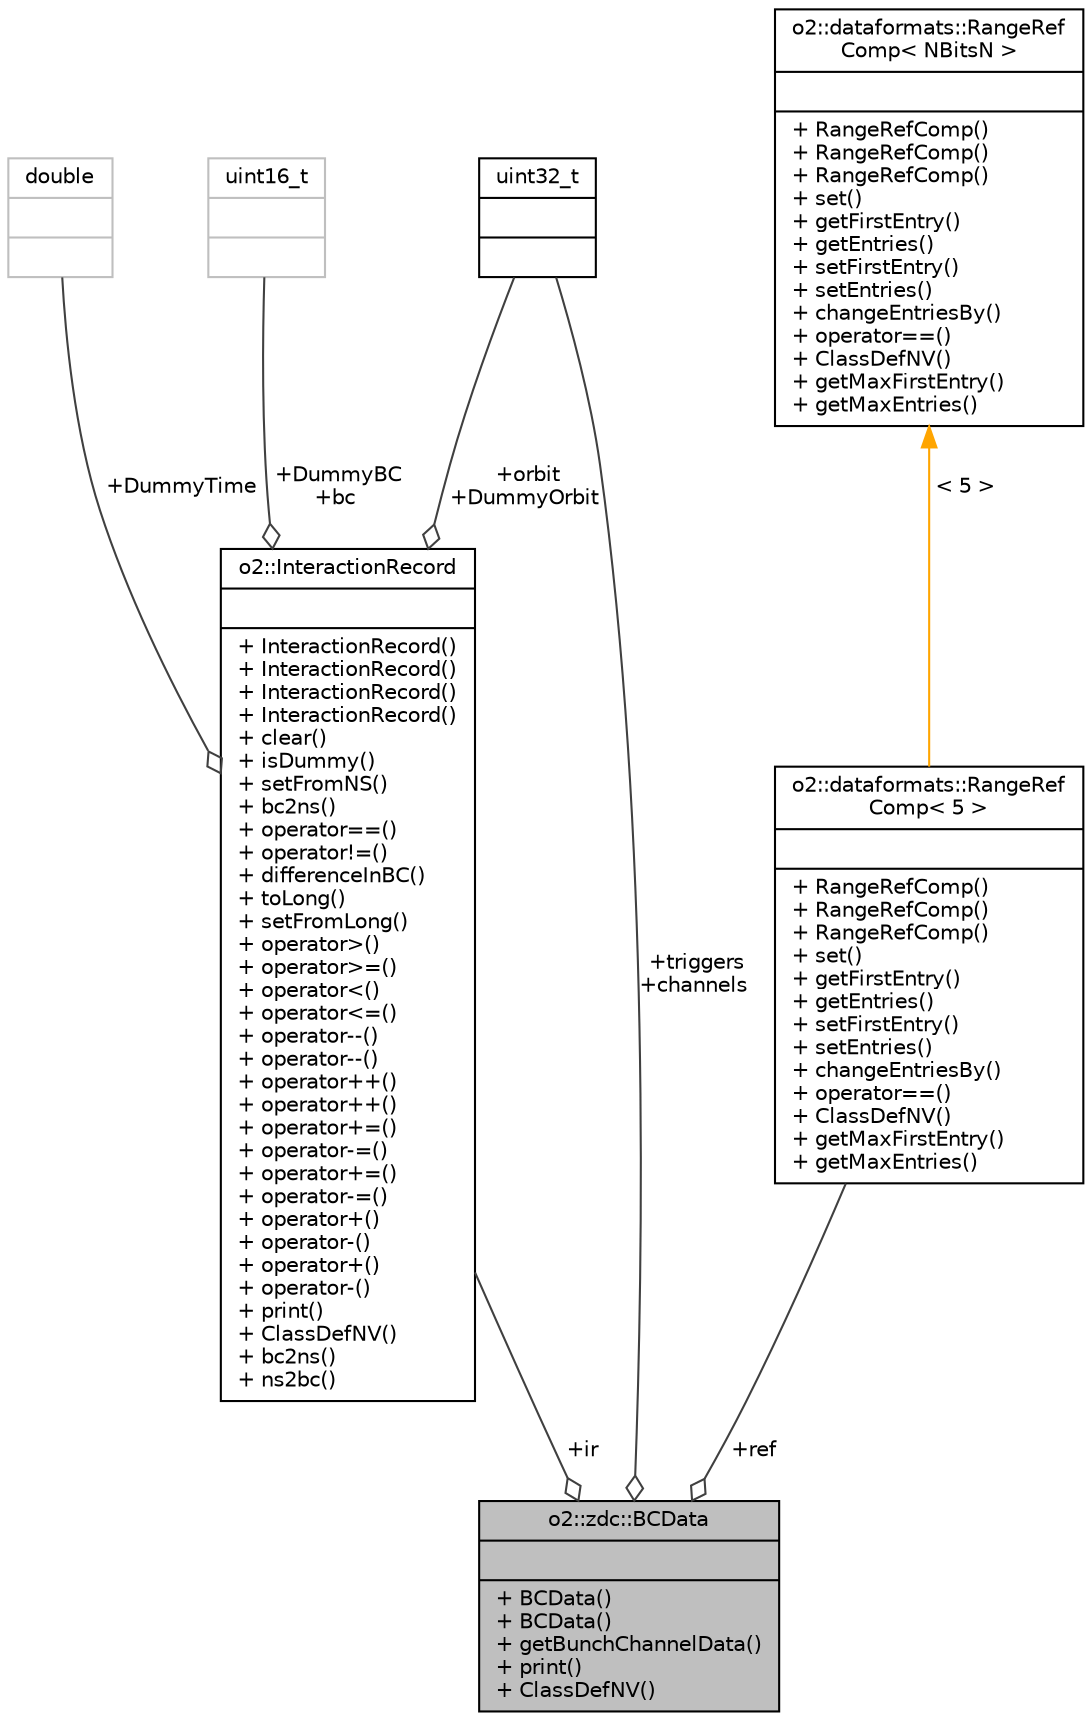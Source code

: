 digraph "o2::zdc::BCData"
{
 // INTERACTIVE_SVG=YES
  bgcolor="transparent";
  edge [fontname="Helvetica",fontsize="10",labelfontname="Helvetica",labelfontsize="10"];
  node [fontname="Helvetica",fontsize="10",shape=record];
  Node1 [label="{o2::zdc::BCData\n||+ BCData()\l+ BCData()\l+ getBunchChannelData()\l+ print()\l+ ClassDefNV()\l}",height=0.2,width=0.4,color="black", fillcolor="grey75", style="filled", fontcolor="black"];
  Node2 -> Node1 [color="grey25",fontsize="10",style="solid",label=" +ir" ,arrowhead="odiamond",fontname="Helvetica"];
  Node2 [label="{o2::InteractionRecord\n||+ InteractionRecord()\l+ InteractionRecord()\l+ InteractionRecord()\l+ InteractionRecord()\l+ clear()\l+ isDummy()\l+ setFromNS()\l+ bc2ns()\l+ operator==()\l+ operator!=()\l+ differenceInBC()\l+ toLong()\l+ setFromLong()\l+ operator\>()\l+ operator\>=()\l+ operator\<()\l+ operator\<=()\l+ operator--()\l+ operator--()\l+ operator++()\l+ operator++()\l+ operator+=()\l+ operator-=()\l+ operator+=()\l+ operator-=()\l+ operator+()\l+ operator-()\l+ operator+()\l+ operator-()\l+ print()\l+ ClassDefNV()\l+ bc2ns()\l+ ns2bc()\l}",height=0.2,width=0.4,color="black",URL="$d1/d21/structo2_1_1InteractionRecord.html"];
  Node3 -> Node2 [color="grey25",fontsize="10",style="solid",label=" +DummyTime" ,arrowhead="odiamond",fontname="Helvetica"];
  Node3 [label="{double\n||}",height=0.2,width=0.4,color="grey75"];
  Node4 -> Node2 [color="grey25",fontsize="10",style="solid",label=" +DummyBC\n+bc" ,arrowhead="odiamond",fontname="Helvetica"];
  Node4 [label="{uint16_t\n||}",height=0.2,width=0.4,color="grey75"];
  Node5 -> Node2 [color="grey25",fontsize="10",style="solid",label=" +orbit\n+DummyOrbit" ,arrowhead="odiamond",fontname="Helvetica"];
  Node5 [label="{uint32_t\n||}",height=0.2,width=0.4,color="black",URL="$d3/d87/classuint32__t.html"];
  Node5 -> Node1 [color="grey25",fontsize="10",style="solid",label=" +triggers\n+channels" ,arrowhead="odiamond",fontname="Helvetica"];
  Node6 -> Node1 [color="grey25",fontsize="10",style="solid",label=" +ref" ,arrowhead="odiamond",fontname="Helvetica"];
  Node6 [label="{o2::dataformats::RangeRef\lComp\< 5 \>\n||+ RangeRefComp()\l+ RangeRefComp()\l+ RangeRefComp()\l+ set()\l+ getFirstEntry()\l+ getEntries()\l+ setFirstEntry()\l+ setEntries()\l+ changeEntriesBy()\l+ operator==()\l+ ClassDefNV()\l+ getMaxFirstEntry()\l+ getMaxEntries()\l}",height=0.2,width=0.4,color="black",URL="$de/d0e/classo2_1_1dataformats_1_1RangeRefComp.html"];
  Node7 -> Node6 [dir="back",color="orange",fontsize="10",style="solid",label=" \< 5 \>" ,fontname="Helvetica"];
  Node7 [label="{o2::dataformats::RangeRef\lComp\< NBitsN \>\n||+ RangeRefComp()\l+ RangeRefComp()\l+ RangeRefComp()\l+ set()\l+ getFirstEntry()\l+ getEntries()\l+ setFirstEntry()\l+ setEntries()\l+ changeEntriesBy()\l+ operator==()\l+ ClassDefNV()\l+ getMaxFirstEntry()\l+ getMaxEntries()\l}",height=0.2,width=0.4,color="black",URL="$de/d0e/classo2_1_1dataformats_1_1RangeRefComp.html"];
}
